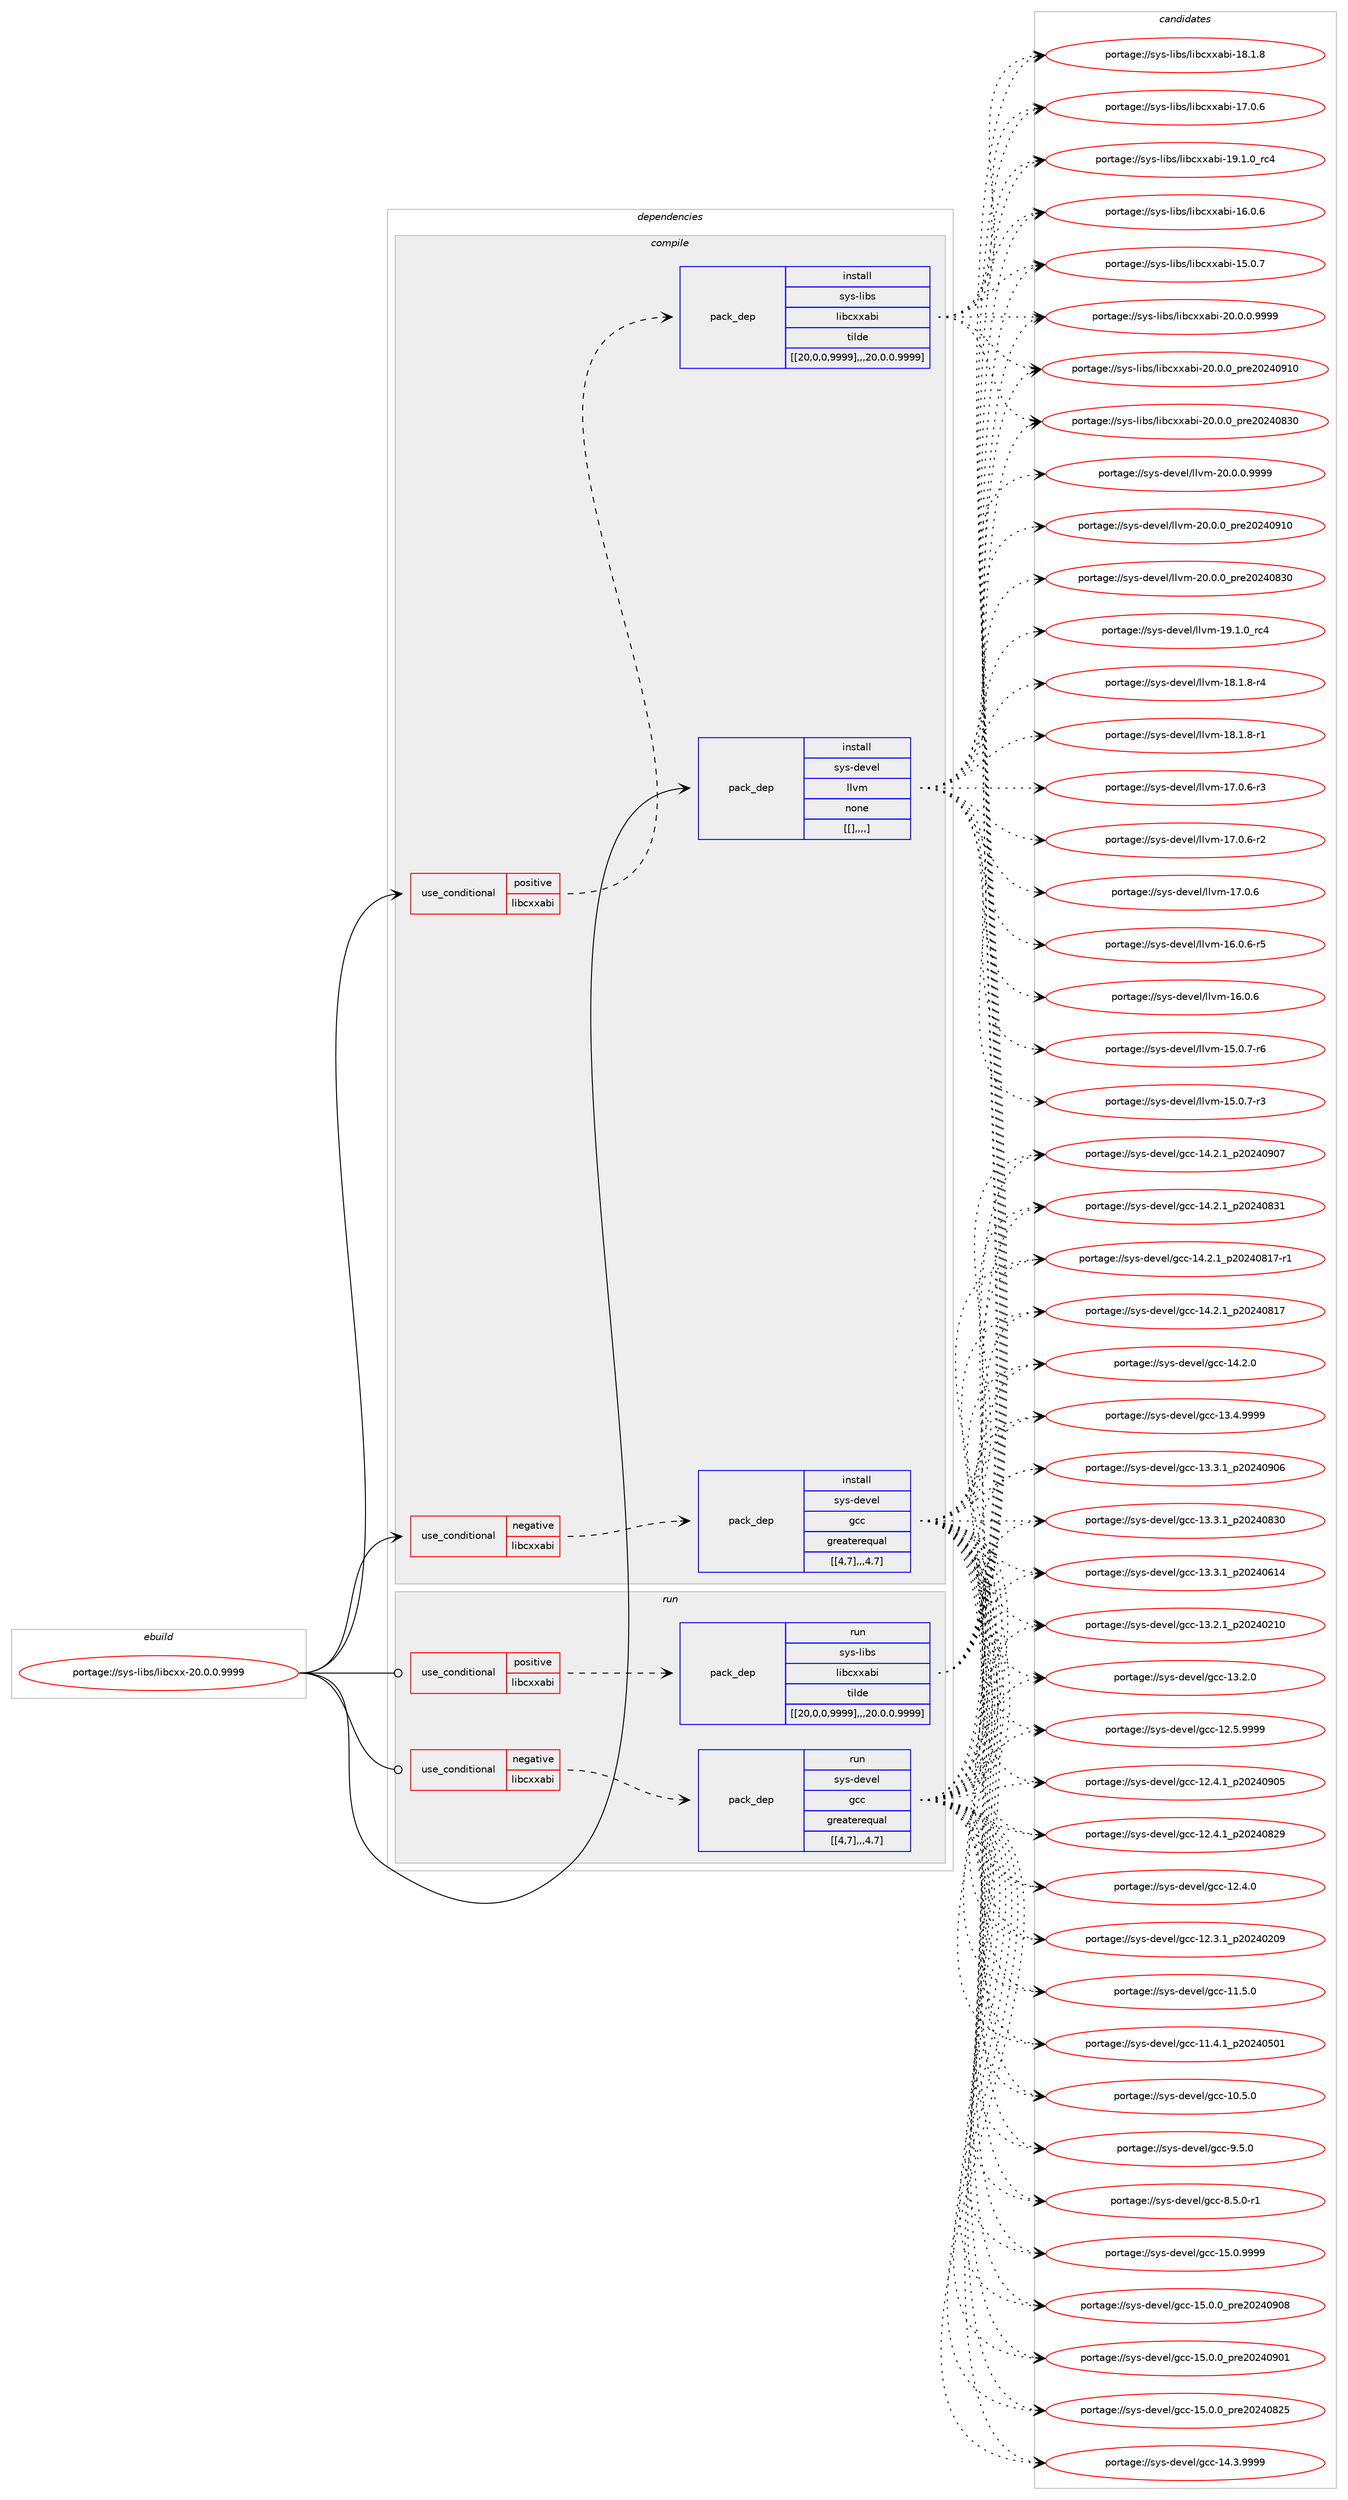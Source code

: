 digraph prolog {

# *************
# Graph options
# *************

newrank=true;
concentrate=true;
compound=true;
graph [rankdir=LR,fontname=Helvetica,fontsize=10,ranksep=1.5];#, ranksep=2.5, nodesep=0.2];
edge  [arrowhead=vee];
node  [fontname=Helvetica,fontsize=10];

# **********
# The ebuild
# **********

subgraph cluster_leftcol {
color=gray;
label=<<i>ebuild</i>>;
id [label="portage://sys-libs/libcxx-20.0.0.9999", color=red, width=4, href="../sys-libs/libcxx-20.0.0.9999.svg"];
}

# ****************
# The dependencies
# ****************

subgraph cluster_midcol {
color=gray;
label=<<i>dependencies</i>>;
subgraph cluster_compile {
fillcolor="#eeeeee";
style=filled;
label=<<i>compile</i>>;
subgraph cond122194 {
dependency459119 [label=<<TABLE BORDER="0" CELLBORDER="1" CELLSPACING="0" CELLPADDING="4"><TR><TD ROWSPAN="3" CELLPADDING="10">use_conditional</TD></TR><TR><TD>negative</TD></TR><TR><TD>libcxxabi</TD></TR></TABLE>>, shape=none, color=red];
subgraph pack333805 {
dependency459120 [label=<<TABLE BORDER="0" CELLBORDER="1" CELLSPACING="0" CELLPADDING="4" WIDTH="220"><TR><TD ROWSPAN="6" CELLPADDING="30">pack_dep</TD></TR><TR><TD WIDTH="110">install</TD></TR><TR><TD>sys-devel</TD></TR><TR><TD>gcc</TD></TR><TR><TD>greaterequal</TD></TR><TR><TD>[[4,7],,,4.7]</TD></TR></TABLE>>, shape=none, color=blue];
}
dependency459119:e -> dependency459120:w [weight=20,style="dashed",arrowhead="vee"];
}
id:e -> dependency459119:w [weight=20,style="solid",arrowhead="vee"];
subgraph cond122195 {
dependency459121 [label=<<TABLE BORDER="0" CELLBORDER="1" CELLSPACING="0" CELLPADDING="4"><TR><TD ROWSPAN="3" CELLPADDING="10">use_conditional</TD></TR><TR><TD>positive</TD></TR><TR><TD>libcxxabi</TD></TR></TABLE>>, shape=none, color=red];
subgraph pack333806 {
dependency459122 [label=<<TABLE BORDER="0" CELLBORDER="1" CELLSPACING="0" CELLPADDING="4" WIDTH="220"><TR><TD ROWSPAN="6" CELLPADDING="30">pack_dep</TD></TR><TR><TD WIDTH="110">install</TD></TR><TR><TD>sys-libs</TD></TR><TR><TD>libcxxabi</TD></TR><TR><TD>tilde</TD></TR><TR><TD>[[20,0,0,9999],,,20.0.0.9999]</TD></TR></TABLE>>, shape=none, color=blue];
}
dependency459121:e -> dependency459122:w [weight=20,style="dashed",arrowhead="vee"];
}
id:e -> dependency459121:w [weight=20,style="solid",arrowhead="vee"];
subgraph pack333807 {
dependency459123 [label=<<TABLE BORDER="0" CELLBORDER="1" CELLSPACING="0" CELLPADDING="4" WIDTH="220"><TR><TD ROWSPAN="6" CELLPADDING="30">pack_dep</TD></TR><TR><TD WIDTH="110">install</TD></TR><TR><TD>sys-devel</TD></TR><TR><TD>llvm</TD></TR><TR><TD>none</TD></TR><TR><TD>[[],,,,]</TD></TR></TABLE>>, shape=none, color=blue];
}
id:e -> dependency459123:w [weight=20,style="solid",arrowhead="vee"];
}
subgraph cluster_compileandrun {
fillcolor="#eeeeee";
style=filled;
label=<<i>compile and run</i>>;
}
subgraph cluster_run {
fillcolor="#eeeeee";
style=filled;
label=<<i>run</i>>;
subgraph cond122196 {
dependency459124 [label=<<TABLE BORDER="0" CELLBORDER="1" CELLSPACING="0" CELLPADDING="4"><TR><TD ROWSPAN="3" CELLPADDING="10">use_conditional</TD></TR><TR><TD>negative</TD></TR><TR><TD>libcxxabi</TD></TR></TABLE>>, shape=none, color=red];
subgraph pack333808 {
dependency459125 [label=<<TABLE BORDER="0" CELLBORDER="1" CELLSPACING="0" CELLPADDING="4" WIDTH="220"><TR><TD ROWSPAN="6" CELLPADDING="30">pack_dep</TD></TR><TR><TD WIDTH="110">run</TD></TR><TR><TD>sys-devel</TD></TR><TR><TD>gcc</TD></TR><TR><TD>greaterequal</TD></TR><TR><TD>[[4,7],,,4.7]</TD></TR></TABLE>>, shape=none, color=blue];
}
dependency459124:e -> dependency459125:w [weight=20,style="dashed",arrowhead="vee"];
}
id:e -> dependency459124:w [weight=20,style="solid",arrowhead="odot"];
subgraph cond122197 {
dependency459126 [label=<<TABLE BORDER="0" CELLBORDER="1" CELLSPACING="0" CELLPADDING="4"><TR><TD ROWSPAN="3" CELLPADDING="10">use_conditional</TD></TR><TR><TD>positive</TD></TR><TR><TD>libcxxabi</TD></TR></TABLE>>, shape=none, color=red];
subgraph pack333809 {
dependency459127 [label=<<TABLE BORDER="0" CELLBORDER="1" CELLSPACING="0" CELLPADDING="4" WIDTH="220"><TR><TD ROWSPAN="6" CELLPADDING="30">pack_dep</TD></TR><TR><TD WIDTH="110">run</TD></TR><TR><TD>sys-libs</TD></TR><TR><TD>libcxxabi</TD></TR><TR><TD>tilde</TD></TR><TR><TD>[[20,0,0,9999],,,20.0.0.9999]</TD></TR></TABLE>>, shape=none, color=blue];
}
dependency459126:e -> dependency459127:w [weight=20,style="dashed",arrowhead="vee"];
}
id:e -> dependency459126:w [weight=20,style="solid",arrowhead="odot"];
}
}

# **************
# The candidates
# **************

subgraph cluster_choices {
rank=same;
color=gray;
label=<<i>candidates</i>>;

subgraph choice333805 {
color=black;
nodesep=1;
choice1151211154510010111810110847103999945495346484657575757 [label="portage://sys-devel/gcc-15.0.9999", color=red, width=4,href="../sys-devel/gcc-15.0.9999.svg"];
choice1151211154510010111810110847103999945495346484648951121141015048505248574856 [label="portage://sys-devel/gcc-15.0.0_pre20240908", color=red, width=4,href="../sys-devel/gcc-15.0.0_pre20240908.svg"];
choice1151211154510010111810110847103999945495346484648951121141015048505248574849 [label="portage://sys-devel/gcc-15.0.0_pre20240901", color=red, width=4,href="../sys-devel/gcc-15.0.0_pre20240901.svg"];
choice1151211154510010111810110847103999945495346484648951121141015048505248565053 [label="portage://sys-devel/gcc-15.0.0_pre20240825", color=red, width=4,href="../sys-devel/gcc-15.0.0_pre20240825.svg"];
choice1151211154510010111810110847103999945495246514657575757 [label="portage://sys-devel/gcc-14.3.9999", color=red, width=4,href="../sys-devel/gcc-14.3.9999.svg"];
choice1151211154510010111810110847103999945495246504649951125048505248574855 [label="portage://sys-devel/gcc-14.2.1_p20240907", color=red, width=4,href="../sys-devel/gcc-14.2.1_p20240907.svg"];
choice1151211154510010111810110847103999945495246504649951125048505248565149 [label="portage://sys-devel/gcc-14.2.1_p20240831", color=red, width=4,href="../sys-devel/gcc-14.2.1_p20240831.svg"];
choice11512111545100101118101108471039999454952465046499511250485052485649554511449 [label="portage://sys-devel/gcc-14.2.1_p20240817-r1", color=red, width=4,href="../sys-devel/gcc-14.2.1_p20240817-r1.svg"];
choice1151211154510010111810110847103999945495246504649951125048505248564955 [label="portage://sys-devel/gcc-14.2.1_p20240817", color=red, width=4,href="../sys-devel/gcc-14.2.1_p20240817.svg"];
choice1151211154510010111810110847103999945495246504648 [label="portage://sys-devel/gcc-14.2.0", color=red, width=4,href="../sys-devel/gcc-14.2.0.svg"];
choice1151211154510010111810110847103999945495146524657575757 [label="portage://sys-devel/gcc-13.4.9999", color=red, width=4,href="../sys-devel/gcc-13.4.9999.svg"];
choice1151211154510010111810110847103999945495146514649951125048505248574854 [label="portage://sys-devel/gcc-13.3.1_p20240906", color=red, width=4,href="../sys-devel/gcc-13.3.1_p20240906.svg"];
choice1151211154510010111810110847103999945495146514649951125048505248565148 [label="portage://sys-devel/gcc-13.3.1_p20240830", color=red, width=4,href="../sys-devel/gcc-13.3.1_p20240830.svg"];
choice1151211154510010111810110847103999945495146514649951125048505248544952 [label="portage://sys-devel/gcc-13.3.1_p20240614", color=red, width=4,href="../sys-devel/gcc-13.3.1_p20240614.svg"];
choice1151211154510010111810110847103999945495146504649951125048505248504948 [label="portage://sys-devel/gcc-13.2.1_p20240210", color=red, width=4,href="../sys-devel/gcc-13.2.1_p20240210.svg"];
choice1151211154510010111810110847103999945495146504648 [label="portage://sys-devel/gcc-13.2.0", color=red, width=4,href="../sys-devel/gcc-13.2.0.svg"];
choice1151211154510010111810110847103999945495046534657575757 [label="portage://sys-devel/gcc-12.5.9999", color=red, width=4,href="../sys-devel/gcc-12.5.9999.svg"];
choice1151211154510010111810110847103999945495046524649951125048505248574853 [label="portage://sys-devel/gcc-12.4.1_p20240905", color=red, width=4,href="../sys-devel/gcc-12.4.1_p20240905.svg"];
choice1151211154510010111810110847103999945495046524649951125048505248565057 [label="portage://sys-devel/gcc-12.4.1_p20240829", color=red, width=4,href="../sys-devel/gcc-12.4.1_p20240829.svg"];
choice1151211154510010111810110847103999945495046524648 [label="portage://sys-devel/gcc-12.4.0", color=red, width=4,href="../sys-devel/gcc-12.4.0.svg"];
choice1151211154510010111810110847103999945495046514649951125048505248504857 [label="portage://sys-devel/gcc-12.3.1_p20240209", color=red, width=4,href="../sys-devel/gcc-12.3.1_p20240209.svg"];
choice1151211154510010111810110847103999945494946534648 [label="portage://sys-devel/gcc-11.5.0", color=red, width=4,href="../sys-devel/gcc-11.5.0.svg"];
choice1151211154510010111810110847103999945494946524649951125048505248534849 [label="portage://sys-devel/gcc-11.4.1_p20240501", color=red, width=4,href="../sys-devel/gcc-11.4.1_p20240501.svg"];
choice1151211154510010111810110847103999945494846534648 [label="portage://sys-devel/gcc-10.5.0", color=red, width=4,href="../sys-devel/gcc-10.5.0.svg"];
choice11512111545100101118101108471039999455746534648 [label="portage://sys-devel/gcc-9.5.0", color=red, width=4,href="../sys-devel/gcc-9.5.0.svg"];
choice115121115451001011181011084710399994556465346484511449 [label="portage://sys-devel/gcc-8.5.0-r1", color=red, width=4,href="../sys-devel/gcc-8.5.0-r1.svg"];
dependency459120:e -> choice1151211154510010111810110847103999945495346484657575757:w [style=dotted,weight="100"];
dependency459120:e -> choice1151211154510010111810110847103999945495346484648951121141015048505248574856:w [style=dotted,weight="100"];
dependency459120:e -> choice1151211154510010111810110847103999945495346484648951121141015048505248574849:w [style=dotted,weight="100"];
dependency459120:e -> choice1151211154510010111810110847103999945495346484648951121141015048505248565053:w [style=dotted,weight="100"];
dependency459120:e -> choice1151211154510010111810110847103999945495246514657575757:w [style=dotted,weight="100"];
dependency459120:e -> choice1151211154510010111810110847103999945495246504649951125048505248574855:w [style=dotted,weight="100"];
dependency459120:e -> choice1151211154510010111810110847103999945495246504649951125048505248565149:w [style=dotted,weight="100"];
dependency459120:e -> choice11512111545100101118101108471039999454952465046499511250485052485649554511449:w [style=dotted,weight="100"];
dependency459120:e -> choice1151211154510010111810110847103999945495246504649951125048505248564955:w [style=dotted,weight="100"];
dependency459120:e -> choice1151211154510010111810110847103999945495246504648:w [style=dotted,weight="100"];
dependency459120:e -> choice1151211154510010111810110847103999945495146524657575757:w [style=dotted,weight="100"];
dependency459120:e -> choice1151211154510010111810110847103999945495146514649951125048505248574854:w [style=dotted,weight="100"];
dependency459120:e -> choice1151211154510010111810110847103999945495146514649951125048505248565148:w [style=dotted,weight="100"];
dependency459120:e -> choice1151211154510010111810110847103999945495146514649951125048505248544952:w [style=dotted,weight="100"];
dependency459120:e -> choice1151211154510010111810110847103999945495146504649951125048505248504948:w [style=dotted,weight="100"];
dependency459120:e -> choice1151211154510010111810110847103999945495146504648:w [style=dotted,weight="100"];
dependency459120:e -> choice1151211154510010111810110847103999945495046534657575757:w [style=dotted,weight="100"];
dependency459120:e -> choice1151211154510010111810110847103999945495046524649951125048505248574853:w [style=dotted,weight="100"];
dependency459120:e -> choice1151211154510010111810110847103999945495046524649951125048505248565057:w [style=dotted,weight="100"];
dependency459120:e -> choice1151211154510010111810110847103999945495046524648:w [style=dotted,weight="100"];
dependency459120:e -> choice1151211154510010111810110847103999945495046514649951125048505248504857:w [style=dotted,weight="100"];
dependency459120:e -> choice1151211154510010111810110847103999945494946534648:w [style=dotted,weight="100"];
dependency459120:e -> choice1151211154510010111810110847103999945494946524649951125048505248534849:w [style=dotted,weight="100"];
dependency459120:e -> choice1151211154510010111810110847103999945494846534648:w [style=dotted,weight="100"];
dependency459120:e -> choice11512111545100101118101108471039999455746534648:w [style=dotted,weight="100"];
dependency459120:e -> choice115121115451001011181011084710399994556465346484511449:w [style=dotted,weight="100"];
}
subgraph choice333806 {
color=black;
nodesep=1;
choice11512111545108105981154710810598991201209798105455048464846484657575757 [label="portage://sys-libs/libcxxabi-20.0.0.9999", color=red, width=4,href="../sys-libs/libcxxabi-20.0.0.9999.svg"];
choice1151211154510810598115471081059899120120979810545504846484648951121141015048505248574948 [label="portage://sys-libs/libcxxabi-20.0.0_pre20240910", color=red, width=4,href="../sys-libs/libcxxabi-20.0.0_pre20240910.svg"];
choice1151211154510810598115471081059899120120979810545504846484648951121141015048505248565148 [label="portage://sys-libs/libcxxabi-20.0.0_pre20240830", color=red, width=4,href="../sys-libs/libcxxabi-20.0.0_pre20240830.svg"];
choice1151211154510810598115471081059899120120979810545495746494648951149952 [label="portage://sys-libs/libcxxabi-19.1.0_rc4", color=red, width=4,href="../sys-libs/libcxxabi-19.1.0_rc4.svg"];
choice1151211154510810598115471081059899120120979810545495646494656 [label="portage://sys-libs/libcxxabi-18.1.8", color=red, width=4,href="../sys-libs/libcxxabi-18.1.8.svg"];
choice1151211154510810598115471081059899120120979810545495546484654 [label="portage://sys-libs/libcxxabi-17.0.6", color=red, width=4,href="../sys-libs/libcxxabi-17.0.6.svg"];
choice1151211154510810598115471081059899120120979810545495446484654 [label="portage://sys-libs/libcxxabi-16.0.6", color=red, width=4,href="../sys-libs/libcxxabi-16.0.6.svg"];
choice1151211154510810598115471081059899120120979810545495346484655 [label="portage://sys-libs/libcxxabi-15.0.7", color=red, width=4,href="../sys-libs/libcxxabi-15.0.7.svg"];
dependency459122:e -> choice11512111545108105981154710810598991201209798105455048464846484657575757:w [style=dotted,weight="100"];
dependency459122:e -> choice1151211154510810598115471081059899120120979810545504846484648951121141015048505248574948:w [style=dotted,weight="100"];
dependency459122:e -> choice1151211154510810598115471081059899120120979810545504846484648951121141015048505248565148:w [style=dotted,weight="100"];
dependency459122:e -> choice1151211154510810598115471081059899120120979810545495746494648951149952:w [style=dotted,weight="100"];
dependency459122:e -> choice1151211154510810598115471081059899120120979810545495646494656:w [style=dotted,weight="100"];
dependency459122:e -> choice1151211154510810598115471081059899120120979810545495546484654:w [style=dotted,weight="100"];
dependency459122:e -> choice1151211154510810598115471081059899120120979810545495446484654:w [style=dotted,weight="100"];
dependency459122:e -> choice1151211154510810598115471081059899120120979810545495346484655:w [style=dotted,weight="100"];
}
subgraph choice333807 {
color=black;
nodesep=1;
choice1151211154510010111810110847108108118109455048464846484657575757 [label="portage://sys-devel/llvm-20.0.0.9999", color=red, width=4,href="../sys-devel/llvm-20.0.0.9999.svg"];
choice115121115451001011181011084710810811810945504846484648951121141015048505248574948 [label="portage://sys-devel/llvm-20.0.0_pre20240910", color=red, width=4,href="../sys-devel/llvm-20.0.0_pre20240910.svg"];
choice115121115451001011181011084710810811810945504846484648951121141015048505248565148 [label="portage://sys-devel/llvm-20.0.0_pre20240830", color=red, width=4,href="../sys-devel/llvm-20.0.0_pre20240830.svg"];
choice115121115451001011181011084710810811810945495746494648951149952 [label="portage://sys-devel/llvm-19.1.0_rc4", color=red, width=4,href="../sys-devel/llvm-19.1.0_rc4.svg"];
choice1151211154510010111810110847108108118109454956464946564511452 [label="portage://sys-devel/llvm-18.1.8-r4", color=red, width=4,href="../sys-devel/llvm-18.1.8-r4.svg"];
choice1151211154510010111810110847108108118109454956464946564511449 [label="portage://sys-devel/llvm-18.1.8-r1", color=red, width=4,href="../sys-devel/llvm-18.1.8-r1.svg"];
choice1151211154510010111810110847108108118109454955464846544511451 [label="portage://sys-devel/llvm-17.0.6-r3", color=red, width=4,href="../sys-devel/llvm-17.0.6-r3.svg"];
choice1151211154510010111810110847108108118109454955464846544511450 [label="portage://sys-devel/llvm-17.0.6-r2", color=red, width=4,href="../sys-devel/llvm-17.0.6-r2.svg"];
choice115121115451001011181011084710810811810945495546484654 [label="portage://sys-devel/llvm-17.0.6", color=red, width=4,href="../sys-devel/llvm-17.0.6.svg"];
choice1151211154510010111810110847108108118109454954464846544511453 [label="portage://sys-devel/llvm-16.0.6-r5", color=red, width=4,href="../sys-devel/llvm-16.0.6-r5.svg"];
choice115121115451001011181011084710810811810945495446484654 [label="portage://sys-devel/llvm-16.0.6", color=red, width=4,href="../sys-devel/llvm-16.0.6.svg"];
choice1151211154510010111810110847108108118109454953464846554511454 [label="portage://sys-devel/llvm-15.0.7-r6", color=red, width=4,href="../sys-devel/llvm-15.0.7-r6.svg"];
choice1151211154510010111810110847108108118109454953464846554511451 [label="portage://sys-devel/llvm-15.0.7-r3", color=red, width=4,href="../sys-devel/llvm-15.0.7-r3.svg"];
dependency459123:e -> choice1151211154510010111810110847108108118109455048464846484657575757:w [style=dotted,weight="100"];
dependency459123:e -> choice115121115451001011181011084710810811810945504846484648951121141015048505248574948:w [style=dotted,weight="100"];
dependency459123:e -> choice115121115451001011181011084710810811810945504846484648951121141015048505248565148:w [style=dotted,weight="100"];
dependency459123:e -> choice115121115451001011181011084710810811810945495746494648951149952:w [style=dotted,weight="100"];
dependency459123:e -> choice1151211154510010111810110847108108118109454956464946564511452:w [style=dotted,weight="100"];
dependency459123:e -> choice1151211154510010111810110847108108118109454956464946564511449:w [style=dotted,weight="100"];
dependency459123:e -> choice1151211154510010111810110847108108118109454955464846544511451:w [style=dotted,weight="100"];
dependency459123:e -> choice1151211154510010111810110847108108118109454955464846544511450:w [style=dotted,weight="100"];
dependency459123:e -> choice115121115451001011181011084710810811810945495546484654:w [style=dotted,weight="100"];
dependency459123:e -> choice1151211154510010111810110847108108118109454954464846544511453:w [style=dotted,weight="100"];
dependency459123:e -> choice115121115451001011181011084710810811810945495446484654:w [style=dotted,weight="100"];
dependency459123:e -> choice1151211154510010111810110847108108118109454953464846554511454:w [style=dotted,weight="100"];
dependency459123:e -> choice1151211154510010111810110847108108118109454953464846554511451:w [style=dotted,weight="100"];
}
subgraph choice333808 {
color=black;
nodesep=1;
choice1151211154510010111810110847103999945495346484657575757 [label="portage://sys-devel/gcc-15.0.9999", color=red, width=4,href="../sys-devel/gcc-15.0.9999.svg"];
choice1151211154510010111810110847103999945495346484648951121141015048505248574856 [label="portage://sys-devel/gcc-15.0.0_pre20240908", color=red, width=4,href="../sys-devel/gcc-15.0.0_pre20240908.svg"];
choice1151211154510010111810110847103999945495346484648951121141015048505248574849 [label="portage://sys-devel/gcc-15.0.0_pre20240901", color=red, width=4,href="../sys-devel/gcc-15.0.0_pre20240901.svg"];
choice1151211154510010111810110847103999945495346484648951121141015048505248565053 [label="portage://sys-devel/gcc-15.0.0_pre20240825", color=red, width=4,href="../sys-devel/gcc-15.0.0_pre20240825.svg"];
choice1151211154510010111810110847103999945495246514657575757 [label="portage://sys-devel/gcc-14.3.9999", color=red, width=4,href="../sys-devel/gcc-14.3.9999.svg"];
choice1151211154510010111810110847103999945495246504649951125048505248574855 [label="portage://sys-devel/gcc-14.2.1_p20240907", color=red, width=4,href="../sys-devel/gcc-14.2.1_p20240907.svg"];
choice1151211154510010111810110847103999945495246504649951125048505248565149 [label="portage://sys-devel/gcc-14.2.1_p20240831", color=red, width=4,href="../sys-devel/gcc-14.2.1_p20240831.svg"];
choice11512111545100101118101108471039999454952465046499511250485052485649554511449 [label="portage://sys-devel/gcc-14.2.1_p20240817-r1", color=red, width=4,href="../sys-devel/gcc-14.2.1_p20240817-r1.svg"];
choice1151211154510010111810110847103999945495246504649951125048505248564955 [label="portage://sys-devel/gcc-14.2.1_p20240817", color=red, width=4,href="../sys-devel/gcc-14.2.1_p20240817.svg"];
choice1151211154510010111810110847103999945495246504648 [label="portage://sys-devel/gcc-14.2.0", color=red, width=4,href="../sys-devel/gcc-14.2.0.svg"];
choice1151211154510010111810110847103999945495146524657575757 [label="portage://sys-devel/gcc-13.4.9999", color=red, width=4,href="../sys-devel/gcc-13.4.9999.svg"];
choice1151211154510010111810110847103999945495146514649951125048505248574854 [label="portage://sys-devel/gcc-13.3.1_p20240906", color=red, width=4,href="../sys-devel/gcc-13.3.1_p20240906.svg"];
choice1151211154510010111810110847103999945495146514649951125048505248565148 [label="portage://sys-devel/gcc-13.3.1_p20240830", color=red, width=4,href="../sys-devel/gcc-13.3.1_p20240830.svg"];
choice1151211154510010111810110847103999945495146514649951125048505248544952 [label="portage://sys-devel/gcc-13.3.1_p20240614", color=red, width=4,href="../sys-devel/gcc-13.3.1_p20240614.svg"];
choice1151211154510010111810110847103999945495146504649951125048505248504948 [label="portage://sys-devel/gcc-13.2.1_p20240210", color=red, width=4,href="../sys-devel/gcc-13.2.1_p20240210.svg"];
choice1151211154510010111810110847103999945495146504648 [label="portage://sys-devel/gcc-13.2.0", color=red, width=4,href="../sys-devel/gcc-13.2.0.svg"];
choice1151211154510010111810110847103999945495046534657575757 [label="portage://sys-devel/gcc-12.5.9999", color=red, width=4,href="../sys-devel/gcc-12.5.9999.svg"];
choice1151211154510010111810110847103999945495046524649951125048505248574853 [label="portage://sys-devel/gcc-12.4.1_p20240905", color=red, width=4,href="../sys-devel/gcc-12.4.1_p20240905.svg"];
choice1151211154510010111810110847103999945495046524649951125048505248565057 [label="portage://sys-devel/gcc-12.4.1_p20240829", color=red, width=4,href="../sys-devel/gcc-12.4.1_p20240829.svg"];
choice1151211154510010111810110847103999945495046524648 [label="portage://sys-devel/gcc-12.4.0", color=red, width=4,href="../sys-devel/gcc-12.4.0.svg"];
choice1151211154510010111810110847103999945495046514649951125048505248504857 [label="portage://sys-devel/gcc-12.3.1_p20240209", color=red, width=4,href="../sys-devel/gcc-12.3.1_p20240209.svg"];
choice1151211154510010111810110847103999945494946534648 [label="portage://sys-devel/gcc-11.5.0", color=red, width=4,href="../sys-devel/gcc-11.5.0.svg"];
choice1151211154510010111810110847103999945494946524649951125048505248534849 [label="portage://sys-devel/gcc-11.4.1_p20240501", color=red, width=4,href="../sys-devel/gcc-11.4.1_p20240501.svg"];
choice1151211154510010111810110847103999945494846534648 [label="portage://sys-devel/gcc-10.5.0", color=red, width=4,href="../sys-devel/gcc-10.5.0.svg"];
choice11512111545100101118101108471039999455746534648 [label="portage://sys-devel/gcc-9.5.0", color=red, width=4,href="../sys-devel/gcc-9.5.0.svg"];
choice115121115451001011181011084710399994556465346484511449 [label="portage://sys-devel/gcc-8.5.0-r1", color=red, width=4,href="../sys-devel/gcc-8.5.0-r1.svg"];
dependency459125:e -> choice1151211154510010111810110847103999945495346484657575757:w [style=dotted,weight="100"];
dependency459125:e -> choice1151211154510010111810110847103999945495346484648951121141015048505248574856:w [style=dotted,weight="100"];
dependency459125:e -> choice1151211154510010111810110847103999945495346484648951121141015048505248574849:w [style=dotted,weight="100"];
dependency459125:e -> choice1151211154510010111810110847103999945495346484648951121141015048505248565053:w [style=dotted,weight="100"];
dependency459125:e -> choice1151211154510010111810110847103999945495246514657575757:w [style=dotted,weight="100"];
dependency459125:e -> choice1151211154510010111810110847103999945495246504649951125048505248574855:w [style=dotted,weight="100"];
dependency459125:e -> choice1151211154510010111810110847103999945495246504649951125048505248565149:w [style=dotted,weight="100"];
dependency459125:e -> choice11512111545100101118101108471039999454952465046499511250485052485649554511449:w [style=dotted,weight="100"];
dependency459125:e -> choice1151211154510010111810110847103999945495246504649951125048505248564955:w [style=dotted,weight="100"];
dependency459125:e -> choice1151211154510010111810110847103999945495246504648:w [style=dotted,weight="100"];
dependency459125:e -> choice1151211154510010111810110847103999945495146524657575757:w [style=dotted,weight="100"];
dependency459125:e -> choice1151211154510010111810110847103999945495146514649951125048505248574854:w [style=dotted,weight="100"];
dependency459125:e -> choice1151211154510010111810110847103999945495146514649951125048505248565148:w [style=dotted,weight="100"];
dependency459125:e -> choice1151211154510010111810110847103999945495146514649951125048505248544952:w [style=dotted,weight="100"];
dependency459125:e -> choice1151211154510010111810110847103999945495146504649951125048505248504948:w [style=dotted,weight="100"];
dependency459125:e -> choice1151211154510010111810110847103999945495146504648:w [style=dotted,weight="100"];
dependency459125:e -> choice1151211154510010111810110847103999945495046534657575757:w [style=dotted,weight="100"];
dependency459125:e -> choice1151211154510010111810110847103999945495046524649951125048505248574853:w [style=dotted,weight="100"];
dependency459125:e -> choice1151211154510010111810110847103999945495046524649951125048505248565057:w [style=dotted,weight="100"];
dependency459125:e -> choice1151211154510010111810110847103999945495046524648:w [style=dotted,weight="100"];
dependency459125:e -> choice1151211154510010111810110847103999945495046514649951125048505248504857:w [style=dotted,weight="100"];
dependency459125:e -> choice1151211154510010111810110847103999945494946534648:w [style=dotted,weight="100"];
dependency459125:e -> choice1151211154510010111810110847103999945494946524649951125048505248534849:w [style=dotted,weight="100"];
dependency459125:e -> choice1151211154510010111810110847103999945494846534648:w [style=dotted,weight="100"];
dependency459125:e -> choice11512111545100101118101108471039999455746534648:w [style=dotted,weight="100"];
dependency459125:e -> choice115121115451001011181011084710399994556465346484511449:w [style=dotted,weight="100"];
}
subgraph choice333809 {
color=black;
nodesep=1;
choice11512111545108105981154710810598991201209798105455048464846484657575757 [label="portage://sys-libs/libcxxabi-20.0.0.9999", color=red, width=4,href="../sys-libs/libcxxabi-20.0.0.9999.svg"];
choice1151211154510810598115471081059899120120979810545504846484648951121141015048505248574948 [label="portage://sys-libs/libcxxabi-20.0.0_pre20240910", color=red, width=4,href="../sys-libs/libcxxabi-20.0.0_pre20240910.svg"];
choice1151211154510810598115471081059899120120979810545504846484648951121141015048505248565148 [label="portage://sys-libs/libcxxabi-20.0.0_pre20240830", color=red, width=4,href="../sys-libs/libcxxabi-20.0.0_pre20240830.svg"];
choice1151211154510810598115471081059899120120979810545495746494648951149952 [label="portage://sys-libs/libcxxabi-19.1.0_rc4", color=red, width=4,href="../sys-libs/libcxxabi-19.1.0_rc4.svg"];
choice1151211154510810598115471081059899120120979810545495646494656 [label="portage://sys-libs/libcxxabi-18.1.8", color=red, width=4,href="../sys-libs/libcxxabi-18.1.8.svg"];
choice1151211154510810598115471081059899120120979810545495546484654 [label="portage://sys-libs/libcxxabi-17.0.6", color=red, width=4,href="../sys-libs/libcxxabi-17.0.6.svg"];
choice1151211154510810598115471081059899120120979810545495446484654 [label="portage://sys-libs/libcxxabi-16.0.6", color=red, width=4,href="../sys-libs/libcxxabi-16.0.6.svg"];
choice1151211154510810598115471081059899120120979810545495346484655 [label="portage://sys-libs/libcxxabi-15.0.7", color=red, width=4,href="../sys-libs/libcxxabi-15.0.7.svg"];
dependency459127:e -> choice11512111545108105981154710810598991201209798105455048464846484657575757:w [style=dotted,weight="100"];
dependency459127:e -> choice1151211154510810598115471081059899120120979810545504846484648951121141015048505248574948:w [style=dotted,weight="100"];
dependency459127:e -> choice1151211154510810598115471081059899120120979810545504846484648951121141015048505248565148:w [style=dotted,weight="100"];
dependency459127:e -> choice1151211154510810598115471081059899120120979810545495746494648951149952:w [style=dotted,weight="100"];
dependency459127:e -> choice1151211154510810598115471081059899120120979810545495646494656:w [style=dotted,weight="100"];
dependency459127:e -> choice1151211154510810598115471081059899120120979810545495546484654:w [style=dotted,weight="100"];
dependency459127:e -> choice1151211154510810598115471081059899120120979810545495446484654:w [style=dotted,weight="100"];
dependency459127:e -> choice1151211154510810598115471081059899120120979810545495346484655:w [style=dotted,weight="100"];
}
}

}
